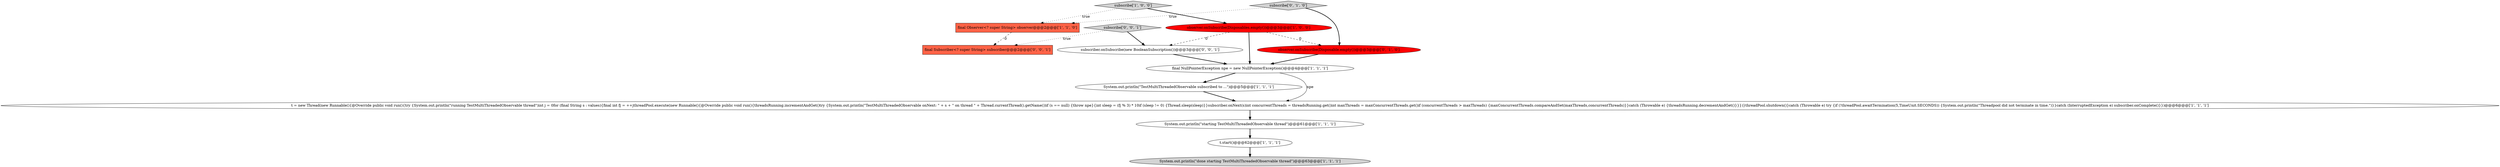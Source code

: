 digraph {
0 [style = filled, label = "t = new Thread(new Runnable(){@Override public void run(){try {System.out.println(\"running TestMultiThreadedObservable thread\")int j = 0for (final String s : values){final int fj = ++jthreadPool.execute(new Runnable(){@Override public void run(){threadsRunning.incrementAndGet()try {System.out.println(\"TestMultiThreadedObservable onNext: \" + s + \" on thread \" + Thread.currentThread().getName())if (s == null) {throw npe}{int sleep = (fj % 3) * 10if (sleep != 0) {Thread.sleep(sleep)}}subscriber.onNext(s)int concurrentThreads = threadsRunning.get()int maxThreads = maxConcurrentThreads.get()if (concurrentThreads > maxThreads) {maxConcurrentThreads.compareAndSet(maxThreads,concurrentThreads)}}catch (Throwable e) {threadsRunning.decrementAndGet()}}})}threadPool.shutdown()}catch (Throwable e) try {if (!threadPool.awaitTermination(5,TimeUnit.SECONDS)) {System.out.println(\"Threadpool did not terminate in time.\")}}catch (InterruptedException e) subscriber.onComplete()}})@@@6@@@['1', '1', '1']", fillcolor = white, shape = ellipse image = "AAA0AAABBB1BBB"];
9 [style = filled, label = "subscribe['0', '1', '0']", fillcolor = lightgray, shape = diamond image = "AAA0AAABBB2BBB"];
5 [style = filled, label = "System.out.println(\"TestMultiThreadedObservable subscribed to ...\")@@@5@@@['1', '1', '1']", fillcolor = white, shape = ellipse image = "AAA0AAABBB1BBB"];
11 [style = filled, label = "final Subscriber<? super String> subscriber@@@2@@@['0', '0', '1']", fillcolor = tomato, shape = box image = "AAA0AAABBB3BBB"];
13 [style = filled, label = "subscriber.onSubscribe(new BooleanSubscription())@@@3@@@['0', '0', '1']", fillcolor = white, shape = ellipse image = "AAA0AAABBB3BBB"];
12 [style = filled, label = "subscribe['0', '0', '1']", fillcolor = lightgray, shape = diamond image = "AAA0AAABBB3BBB"];
4 [style = filled, label = "System.out.println(\"done starting TestMultiThreadedObservable thread\")@@@63@@@['1', '1', '1']", fillcolor = lightgray, shape = ellipse image = "AAA0AAABBB1BBB"];
6 [style = filled, label = "final Observer<? super String> observer@@@2@@@['1', '1', '0']", fillcolor = tomato, shape = box image = "AAA0AAABBB1BBB"];
7 [style = filled, label = "subscribe['1', '0', '0']", fillcolor = lightgray, shape = diamond image = "AAA0AAABBB1BBB"];
1 [style = filled, label = "observer.onSubscribe(Disposables.empty())@@@3@@@['1', '0', '0']", fillcolor = red, shape = ellipse image = "AAA1AAABBB1BBB"];
8 [style = filled, label = "System.out.println(\"starting TestMultiThreadedObservable thread\")@@@61@@@['1', '1', '1']", fillcolor = white, shape = ellipse image = "AAA0AAABBB1BBB"];
10 [style = filled, label = "observer.onSubscribe(Disposable.empty())@@@3@@@['0', '1', '0']", fillcolor = red, shape = ellipse image = "AAA1AAABBB2BBB"];
3 [style = filled, label = "t.start()@@@62@@@['1', '1', '1']", fillcolor = white, shape = ellipse image = "AAA0AAABBB1BBB"];
2 [style = filled, label = "final NullPointerException npe = new NullPointerException()@@@4@@@['1', '1', '1']", fillcolor = white, shape = ellipse image = "AAA0AAABBB1BBB"];
6->11 [style = dashed, label="0"];
12->13 [style = bold, label=""];
7->6 [style = dotted, label="true"];
10->2 [style = bold, label=""];
1->2 [style = bold, label=""];
2->5 [style = bold, label=""];
7->1 [style = bold, label=""];
2->0 [style = solid, label="npe"];
1->10 [style = dashed, label="0"];
9->10 [style = bold, label=""];
5->0 [style = bold, label=""];
13->2 [style = bold, label=""];
9->6 [style = dotted, label="true"];
3->4 [style = bold, label=""];
0->8 [style = bold, label=""];
8->3 [style = bold, label=""];
12->11 [style = dotted, label="true"];
1->13 [style = dashed, label="0"];
}
